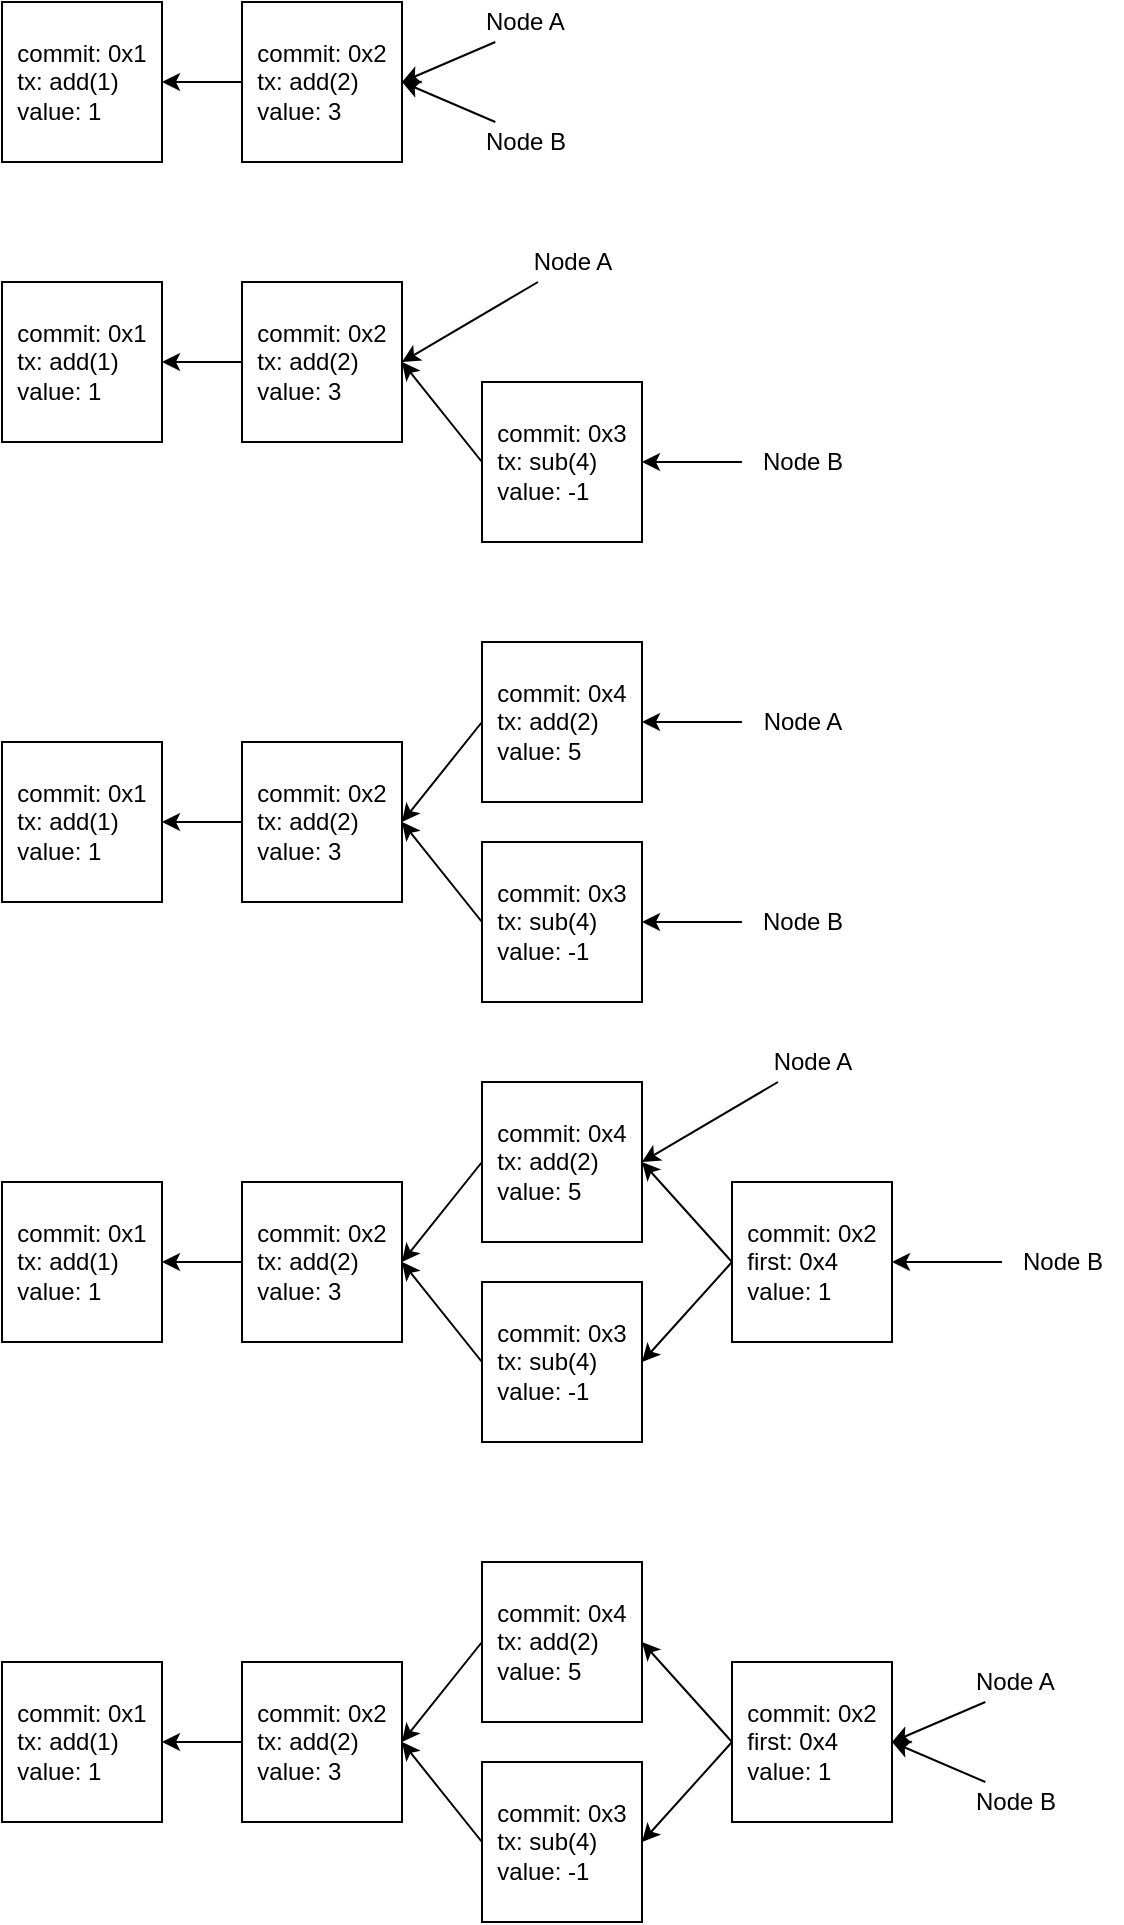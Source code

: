 <mxfile version="10.6.5" type="github"><diagram id="84zEe5le7wlP25wJuUxJ" name="Page-1"><mxGraphModel dx="918" dy="576" grid="1" gridSize="10" guides="1" tooltips="1" connect="1" arrows="1" fold="1" page="1" pageScale="1" pageWidth="850" pageHeight="1100" math="0" shadow="0"><root><mxCell id="0"/><mxCell id="1" parent="0"/><mxCell id="6LDQn4oT18vHjXfwOo6M-1" value="&lt;div style=&quot;text-align: left&quot;&gt;&lt;span&gt;commit: 0x1&lt;/span&gt;&lt;/div&gt;&lt;div style=&quot;text-align: left&quot;&gt;&lt;span&gt;tx: add(1)&lt;/span&gt;&lt;/div&gt;&lt;div style=&quot;text-align: left&quot;&gt;&lt;span&gt;value: 1&lt;/span&gt;&lt;/div&gt;" style="whiteSpace=wrap;html=1;aspect=fixed;" vertex="1" parent="1"><mxGeometry x="20" y="20" width="80" height="80" as="geometry"/></mxCell><mxCell id="6LDQn4oT18vHjXfwOo6M-2" value="&lt;div style=&quot;text-align: left&quot;&gt;&lt;span&gt;commit: 0x2&lt;/span&gt;&lt;/div&gt;&lt;div style=&quot;text-align: left&quot;&gt;&lt;span&gt;tx: add(2)&lt;/span&gt;&lt;/div&gt;&lt;div style=&quot;text-align: left&quot;&gt;&lt;span&gt;value: 3&lt;/span&gt;&lt;/div&gt;" style="whiteSpace=wrap;html=1;aspect=fixed;" vertex="1" parent="1"><mxGeometry x="140" y="20" width="80" height="80" as="geometry"/></mxCell><mxCell id="6LDQn4oT18vHjXfwOo6M-3" value="" style="endArrow=classic;html=1;entryX=1;entryY=0.5;entryDx=0;entryDy=0;" edge="1" parent="1" source="6LDQn4oT18vHjXfwOo6M-2" target="6LDQn4oT18vHjXfwOo6M-1"><mxGeometry width="50" height="50" relative="1" as="geometry"><mxPoint x="20" y="170" as="sourcePoint"/><mxPoint x="70" y="120" as="targetPoint"/></mxGeometry></mxCell><mxCell id="6LDQn4oT18vHjXfwOo6M-4" value="Node A" style="text;html=1;resizable=0;autosize=1;align=left;verticalAlign=middle;points=[];fillColor=none;strokeColor=none;rounded=0;" vertex="1" parent="1"><mxGeometry x="260" y="20" width="60" height="20" as="geometry"/></mxCell><mxCell id="6LDQn4oT18vHjXfwOo6M-5" value="Node B" style="text;html=1;resizable=0;autosize=1;align=left;verticalAlign=middle;points=[];fillColor=none;strokeColor=none;rounded=0;" vertex="1" parent="1"><mxGeometry x="260" y="80" width="60" height="20" as="geometry"/></mxCell><mxCell id="6LDQn4oT18vHjXfwOo6M-6" value="" style="endArrow=classic;html=1;entryX=1;entryY=0.5;entryDx=0;entryDy=0;" edge="1" parent="1" source="6LDQn4oT18vHjXfwOo6M-4" target="6LDQn4oT18vHjXfwOo6M-2"><mxGeometry width="50" height="50" relative="1" as="geometry"><mxPoint x="20" y="170" as="sourcePoint"/><mxPoint x="70" y="120" as="targetPoint"/></mxGeometry></mxCell><mxCell id="6LDQn4oT18vHjXfwOo6M-7" value="" style="endArrow=classic;html=1;entryX=1;entryY=0.5;entryDx=0;entryDy=0;" edge="1" parent="1" source="6LDQn4oT18vHjXfwOo6M-5" target="6LDQn4oT18vHjXfwOo6M-2"><mxGeometry width="50" height="50" relative="1" as="geometry"><mxPoint x="20" y="170" as="sourcePoint"/><mxPoint x="70" y="120" as="targetPoint"/></mxGeometry></mxCell><mxCell id="6LDQn4oT18vHjXfwOo6M-8" value="&lt;div style=&quot;text-align: left&quot;&gt;&lt;span&gt;commit: 0x1&lt;/span&gt;&lt;/div&gt;&lt;div style=&quot;text-align: left&quot;&gt;&lt;span&gt;tx: add(1)&lt;/span&gt;&lt;/div&gt;&lt;div style=&quot;text-align: left&quot;&gt;&lt;span&gt;value: 1&lt;/span&gt;&lt;/div&gt;" style="whiteSpace=wrap;html=1;aspect=fixed;" vertex="1" parent="1"><mxGeometry x="20" y="160" width="80" height="80" as="geometry"/></mxCell><mxCell id="6LDQn4oT18vHjXfwOo6M-9" value="&lt;div style=&quot;text-align: left&quot;&gt;&lt;span&gt;commit: 0x2&lt;/span&gt;&lt;/div&gt;&lt;div style=&quot;text-align: left&quot;&gt;&lt;span&gt;tx: add(2)&lt;/span&gt;&lt;/div&gt;&lt;div style=&quot;text-align: left&quot;&gt;&lt;span&gt;value: 3&lt;/span&gt;&lt;/div&gt;" style="whiteSpace=wrap;html=1;aspect=fixed;" vertex="1" parent="1"><mxGeometry x="140" y="160" width="80" height="80" as="geometry"/></mxCell><mxCell id="6LDQn4oT18vHjXfwOo6M-10" value="" style="endArrow=classic;html=1;entryX=1;entryY=0.5;entryDx=0;entryDy=0;" edge="1" parent="1" source="6LDQn4oT18vHjXfwOo6M-9" target="6LDQn4oT18vHjXfwOo6M-8"><mxGeometry width="50" height="50" relative="1" as="geometry"><mxPoint x="20" y="310" as="sourcePoint"/><mxPoint x="70" y="260" as="targetPoint"/></mxGeometry></mxCell><mxCell id="6LDQn4oT18vHjXfwOo6M-11" value="Node A" style="text;html=1;resizable=0;autosize=1;align=center;verticalAlign=middle;points=[];fillColor=none;strokeColor=none;rounded=0;" vertex="1" parent="1"><mxGeometry x="275" y="140" width="60" height="20" as="geometry"/></mxCell><mxCell id="6LDQn4oT18vHjXfwOo6M-12" value="Node B" style="text;html=1;resizable=0;autosize=1;align=center;verticalAlign=middle;points=[];fillColor=none;strokeColor=none;rounded=0;" vertex="1" parent="1"><mxGeometry x="390" y="240" width="60" height="20" as="geometry"/></mxCell><mxCell id="6LDQn4oT18vHjXfwOo6M-13" value="" style="endArrow=classic;html=1;entryX=1;entryY=0.5;entryDx=0;entryDy=0;" edge="1" parent="1" source="6LDQn4oT18vHjXfwOo6M-11" target="6LDQn4oT18vHjXfwOo6M-9"><mxGeometry width="50" height="50" relative="1" as="geometry"><mxPoint x="20" y="310" as="sourcePoint"/><mxPoint x="70" y="260" as="targetPoint"/></mxGeometry></mxCell><mxCell id="6LDQn4oT18vHjXfwOo6M-14" value="" style="endArrow=classic;html=1;entryX=1;entryY=0.5;entryDx=0;entryDy=0;" edge="1" parent="1" source="6LDQn4oT18vHjXfwOo6M-12" target="6LDQn4oT18vHjXfwOo6M-15"><mxGeometry width="50" height="50" relative="1" as="geometry"><mxPoint x="20" y="310" as="sourcePoint"/><mxPoint x="180" y="310" as="targetPoint"/></mxGeometry></mxCell><mxCell id="6LDQn4oT18vHjXfwOo6M-15" value="&lt;div style=&quot;text-align: left&quot;&gt;&lt;span&gt;commit: 0x3&lt;/span&gt;&lt;/div&gt;&lt;div style=&quot;text-align: left&quot;&gt;&lt;span&gt;tx: sub(4)&lt;/span&gt;&lt;/div&gt;&lt;div style=&quot;text-align: left&quot;&gt;&lt;span&gt;value: -1&lt;/span&gt;&lt;/div&gt;" style="whiteSpace=wrap;html=1;aspect=fixed;" vertex="1" parent="1"><mxGeometry x="260" y="210" width="80" height="80" as="geometry"/></mxCell><mxCell id="6LDQn4oT18vHjXfwOo6M-16" value="" style="endArrow=classic;html=1;entryX=1;entryY=0.5;entryDx=0;entryDy=0;exitX=0;exitY=0.5;exitDx=0;exitDy=0;" edge="1" parent="1" source="6LDQn4oT18vHjXfwOo6M-15" target="6LDQn4oT18vHjXfwOo6M-9"><mxGeometry width="50" height="50" relative="1" as="geometry"><mxPoint x="150" y="210" as="sourcePoint"/><mxPoint x="110" y="210" as="targetPoint"/></mxGeometry></mxCell><mxCell id="6LDQn4oT18vHjXfwOo6M-17" value="&lt;div style=&quot;text-align: left&quot;&gt;&lt;span&gt;commit: 0x1&lt;/span&gt;&lt;/div&gt;&lt;div style=&quot;text-align: left&quot;&gt;&lt;span&gt;tx: add(1)&lt;/span&gt;&lt;/div&gt;&lt;div style=&quot;text-align: left&quot;&gt;&lt;span&gt;value: 1&lt;/span&gt;&lt;/div&gt;" style="whiteSpace=wrap;html=1;aspect=fixed;" vertex="1" parent="1"><mxGeometry x="20" y="390" width="80" height="80" as="geometry"/></mxCell><mxCell id="6LDQn4oT18vHjXfwOo6M-18" value="&lt;div style=&quot;text-align: left&quot;&gt;&lt;span&gt;commit: 0x2&lt;/span&gt;&lt;/div&gt;&lt;div style=&quot;text-align: left&quot;&gt;&lt;span&gt;tx: add(2)&lt;/span&gt;&lt;/div&gt;&lt;div style=&quot;text-align: left&quot;&gt;&lt;span&gt;value: 3&lt;/span&gt;&lt;/div&gt;" style="whiteSpace=wrap;html=1;aspect=fixed;" vertex="1" parent="1"><mxGeometry x="140" y="390" width="80" height="80" as="geometry"/></mxCell><mxCell id="6LDQn4oT18vHjXfwOo6M-19" value="" style="endArrow=classic;html=1;entryX=1;entryY=0.5;entryDx=0;entryDy=0;" edge="1" parent="1" source="6LDQn4oT18vHjXfwOo6M-18" target="6LDQn4oT18vHjXfwOo6M-17"><mxGeometry width="50" height="50" relative="1" as="geometry"><mxPoint x="20" y="540" as="sourcePoint"/><mxPoint x="70" y="490" as="targetPoint"/></mxGeometry></mxCell><mxCell id="6LDQn4oT18vHjXfwOo6M-20" value="Node B" style="text;html=1;resizable=0;autosize=1;align=center;verticalAlign=middle;points=[];fillColor=none;strokeColor=none;rounded=0;" vertex="1" parent="1"><mxGeometry x="390" y="470" width="60" height="20" as="geometry"/></mxCell><mxCell id="6LDQn4oT18vHjXfwOo6M-21" value="" style="endArrow=classic;html=1;entryX=1;entryY=0.5;entryDx=0;entryDy=0;exitX=0;exitY=0.5;exitDx=0;exitDy=0;" edge="1" parent="1" target="6LDQn4oT18vHjXfwOo6M-18" source="6LDQn4oT18vHjXfwOo6M-25"><mxGeometry width="50" height="50" relative="1" as="geometry"><mxPoint x="284" y="390" as="sourcePoint"/><mxPoint x="70" y="490" as="targetPoint"/></mxGeometry></mxCell><mxCell id="6LDQn4oT18vHjXfwOo6M-22" value="" style="endArrow=classic;html=1;entryX=1;entryY=0.5;entryDx=0;entryDy=0;" edge="1" parent="1" source="6LDQn4oT18vHjXfwOo6M-20"><mxGeometry width="50" height="50" relative="1" as="geometry"><mxPoint x="20" y="540" as="sourcePoint"/><mxPoint x="340" y="480" as="targetPoint"/></mxGeometry></mxCell><mxCell id="6LDQn4oT18vHjXfwOo6M-23" value="&lt;div style=&quot;text-align: left&quot;&gt;&lt;span&gt;commit: 0x3&lt;/span&gt;&lt;/div&gt;&lt;div style=&quot;text-align: left&quot;&gt;&lt;span&gt;tx: sub(4)&lt;/span&gt;&lt;/div&gt;&lt;div style=&quot;text-align: left&quot;&gt;&lt;span&gt;value: -1&lt;/span&gt;&lt;/div&gt;" style="whiteSpace=wrap;html=1;aspect=fixed;" vertex="1" parent="1"><mxGeometry x="260" y="440" width="80" height="80" as="geometry"/></mxCell><mxCell id="6LDQn4oT18vHjXfwOo6M-24" value="" style="endArrow=classic;html=1;entryX=1;entryY=0.5;entryDx=0;entryDy=0;exitX=0;exitY=0.5;exitDx=0;exitDy=0;" edge="1" parent="1" target="6LDQn4oT18vHjXfwOo6M-18"><mxGeometry width="50" height="50" relative="1" as="geometry"><mxPoint x="260" y="480" as="sourcePoint"/><mxPoint x="110" y="440" as="targetPoint"/></mxGeometry></mxCell><mxCell id="6LDQn4oT18vHjXfwOo6M-25" value="&lt;div style=&quot;text-align: left&quot;&gt;&lt;span&gt;commit: 0x4&lt;/span&gt;&lt;/div&gt;&lt;div style=&quot;text-align: left&quot;&gt;&lt;span&gt;tx: add(2)&lt;/span&gt;&lt;/div&gt;&lt;div style=&quot;text-align: left&quot;&gt;&lt;span&gt;value: 5&lt;/span&gt;&lt;/div&gt;" style="whiteSpace=wrap;html=1;aspect=fixed;" vertex="1" parent="1"><mxGeometry x="260" y="340" width="80" height="80" as="geometry"/></mxCell><mxCell id="6LDQn4oT18vHjXfwOo6M-26" value="Node A" style="text;html=1;resizable=0;autosize=1;align=center;verticalAlign=middle;points=[];fillColor=none;strokeColor=none;rounded=0;" vertex="1" parent="1"><mxGeometry x="390" y="370" width="60" height="20" as="geometry"/></mxCell><mxCell id="6LDQn4oT18vHjXfwOo6M-27" value="" style="endArrow=classic;html=1;entryX=1;entryY=0.5;entryDx=0;entryDy=0;" edge="1" parent="1" source="6LDQn4oT18vHjXfwOo6M-26" target="6LDQn4oT18vHjXfwOo6M-25"><mxGeometry width="50" height="50" relative="1" as="geometry"><mxPoint x="220" y="480" as="sourcePoint"/><mxPoint x="420" y="370" as="targetPoint"/></mxGeometry></mxCell><mxCell id="6LDQn4oT18vHjXfwOo6M-28" value="&lt;div style=&quot;text-align: left&quot;&gt;&lt;span&gt;commit: 0x1&lt;/span&gt;&lt;/div&gt;&lt;div style=&quot;text-align: left&quot;&gt;&lt;span&gt;tx: add(1)&lt;/span&gt;&lt;/div&gt;&lt;div style=&quot;text-align: left&quot;&gt;&lt;span&gt;value: 1&lt;/span&gt;&lt;/div&gt;" style="whiteSpace=wrap;html=1;aspect=fixed;" vertex="1" parent="1"><mxGeometry x="20" y="610" width="80" height="80" as="geometry"/></mxCell><mxCell id="6LDQn4oT18vHjXfwOo6M-29" value="&lt;div style=&quot;text-align: left&quot;&gt;&lt;span&gt;commit: 0x2&lt;/span&gt;&lt;/div&gt;&lt;div style=&quot;text-align: left&quot;&gt;&lt;span&gt;tx: add(2)&lt;/span&gt;&lt;/div&gt;&lt;div style=&quot;text-align: left&quot;&gt;&lt;span&gt;value: 3&lt;/span&gt;&lt;/div&gt;" style="whiteSpace=wrap;html=1;aspect=fixed;" vertex="1" parent="1"><mxGeometry x="140" y="610" width="80" height="80" as="geometry"/></mxCell><mxCell id="6LDQn4oT18vHjXfwOo6M-30" value="" style="endArrow=classic;html=1;entryX=1;entryY=0.5;entryDx=0;entryDy=0;" edge="1" parent="1" source="6LDQn4oT18vHjXfwOo6M-29" target="6LDQn4oT18vHjXfwOo6M-28"><mxGeometry width="50" height="50" relative="1" as="geometry"><mxPoint x="20" y="760" as="sourcePoint"/><mxPoint x="70" y="710" as="targetPoint"/></mxGeometry></mxCell><mxCell id="6LDQn4oT18vHjXfwOo6M-32" value="" style="endArrow=classic;html=1;entryX=1;entryY=0.5;entryDx=0;entryDy=0;exitX=0;exitY=0.5;exitDx=0;exitDy=0;" edge="1" parent="1" source="6LDQn4oT18vHjXfwOo6M-36" target="6LDQn4oT18vHjXfwOo6M-29"><mxGeometry width="50" height="50" relative="1" as="geometry"><mxPoint x="284" y="610" as="sourcePoint"/><mxPoint x="70" y="710" as="targetPoint"/></mxGeometry></mxCell><mxCell id="6LDQn4oT18vHjXfwOo6M-33" value="" style="endArrow=classic;html=1;entryX=1;entryY=0.5;entryDx=0;entryDy=0;exitX=0;exitY=0.5;exitDx=0;exitDy=0;" edge="1" parent="1" source="6LDQn4oT18vHjXfwOo6M-39"><mxGeometry width="50" height="50" relative="1" as="geometry"><mxPoint x="390" y="700" as="sourcePoint"/><mxPoint x="340" y="700" as="targetPoint"/></mxGeometry></mxCell><mxCell id="6LDQn4oT18vHjXfwOo6M-34" value="&lt;div style=&quot;text-align: left&quot;&gt;&lt;span&gt;commit: 0x3&lt;/span&gt;&lt;/div&gt;&lt;div style=&quot;text-align: left&quot;&gt;&lt;span&gt;tx: sub(4)&lt;/span&gt;&lt;/div&gt;&lt;div style=&quot;text-align: left&quot;&gt;&lt;span&gt;value: -1&lt;/span&gt;&lt;/div&gt;" style="whiteSpace=wrap;html=1;aspect=fixed;" vertex="1" parent="1"><mxGeometry x="260" y="660" width="80" height="80" as="geometry"/></mxCell><mxCell id="6LDQn4oT18vHjXfwOo6M-35" value="" style="endArrow=classic;html=1;entryX=1;entryY=0.5;entryDx=0;entryDy=0;exitX=0;exitY=0.5;exitDx=0;exitDy=0;" edge="1" parent="1" target="6LDQn4oT18vHjXfwOo6M-29"><mxGeometry width="50" height="50" relative="1" as="geometry"><mxPoint x="260" y="700" as="sourcePoint"/><mxPoint x="110" y="660" as="targetPoint"/></mxGeometry></mxCell><mxCell id="6LDQn4oT18vHjXfwOo6M-36" value="&lt;div style=&quot;text-align: left&quot;&gt;&lt;span&gt;commit: 0x4&lt;/span&gt;&lt;/div&gt;&lt;div style=&quot;text-align: left&quot;&gt;&lt;span&gt;tx: add(2)&lt;/span&gt;&lt;/div&gt;&lt;div style=&quot;text-align: left&quot;&gt;&lt;span&gt;value: 5&lt;/span&gt;&lt;/div&gt;" style="whiteSpace=wrap;html=1;aspect=fixed;" vertex="1" parent="1"><mxGeometry x="260" y="560" width="80" height="80" as="geometry"/></mxCell><mxCell id="6LDQn4oT18vHjXfwOo6M-38" value="" style="endArrow=classic;html=1;entryX=1;entryY=0.5;entryDx=0;entryDy=0;exitX=0;exitY=0.5;exitDx=0;exitDy=0;" edge="1" parent="1" source="6LDQn4oT18vHjXfwOo6M-39" target="6LDQn4oT18vHjXfwOo6M-36"><mxGeometry width="50" height="50" relative="1" as="geometry"><mxPoint x="390" y="600" as="sourcePoint"/><mxPoint x="420" y="590" as="targetPoint"/></mxGeometry></mxCell><mxCell id="6LDQn4oT18vHjXfwOo6M-39" value="&lt;div style=&quot;text-align: left&quot;&gt;&lt;span&gt;commit: 0x2&lt;/span&gt;&lt;/div&gt;&lt;div style=&quot;text-align: left&quot;&gt;&lt;span&gt;first: 0x4&lt;/span&gt;&lt;/div&gt;&lt;div style=&quot;text-align: left&quot;&gt;&lt;span&gt;value: 1&lt;/span&gt;&lt;/div&gt;" style="whiteSpace=wrap;html=1;aspect=fixed;" vertex="1" parent="1"><mxGeometry x="385" y="610" width="80" height="80" as="geometry"/></mxCell><mxCell id="6LDQn4oT18vHjXfwOo6M-40" value="Node B" style="text;html=1;resizable=0;autosize=1;align=center;verticalAlign=middle;points=[];fillColor=none;strokeColor=none;rounded=0;" vertex="1" parent="1"><mxGeometry x="520" y="640" width="60" height="20" as="geometry"/></mxCell><mxCell id="6LDQn4oT18vHjXfwOo6M-41" value="" style="endArrow=classic;html=1;entryX=1;entryY=0.5;entryDx=0;entryDy=0;" edge="1" parent="1" source="6LDQn4oT18vHjXfwOo6M-40" target="6LDQn4oT18vHjXfwOo6M-39"><mxGeometry width="50" height="50" relative="1" as="geometry"><mxPoint x="150" y="710" as="sourcePoint"/><mxPoint x="470" y="650" as="targetPoint"/></mxGeometry></mxCell><mxCell id="6LDQn4oT18vHjXfwOo6M-43" value="Node A" style="text;html=1;resizable=0;autosize=1;align=center;verticalAlign=middle;points=[];fillColor=none;strokeColor=none;rounded=0;" vertex="1" parent="1"><mxGeometry x="395" y="540" width="60" height="20" as="geometry"/></mxCell><mxCell id="6LDQn4oT18vHjXfwOo6M-44" value="" style="endArrow=classic;html=1;entryX=1;entryY=0.5;entryDx=0;entryDy=0;" edge="1" parent="1" source="6LDQn4oT18vHjXfwOo6M-43" target="6LDQn4oT18vHjXfwOo6M-36"><mxGeometry width="50" height="50" relative="1" as="geometry"><mxPoint x="140" y="710" as="sourcePoint"/><mxPoint x="340" y="600" as="targetPoint"/></mxGeometry></mxCell><mxCell id="6LDQn4oT18vHjXfwOo6M-45" value="&lt;div style=&quot;text-align: left&quot;&gt;&lt;span&gt;commit: 0x1&lt;/span&gt;&lt;/div&gt;&lt;div style=&quot;text-align: left&quot;&gt;&lt;span&gt;tx: add(1)&lt;/span&gt;&lt;/div&gt;&lt;div style=&quot;text-align: left&quot;&gt;&lt;span&gt;value: 1&lt;/span&gt;&lt;/div&gt;" style="whiteSpace=wrap;html=1;aspect=fixed;" vertex="1" parent="1"><mxGeometry x="20" y="850" width="80" height="80" as="geometry"/></mxCell><mxCell id="6LDQn4oT18vHjXfwOo6M-46" value="&lt;div style=&quot;text-align: left&quot;&gt;&lt;span&gt;commit: 0x2&lt;/span&gt;&lt;/div&gt;&lt;div style=&quot;text-align: left&quot;&gt;&lt;span&gt;tx: add(2)&lt;/span&gt;&lt;/div&gt;&lt;div style=&quot;text-align: left&quot;&gt;&lt;span&gt;value: 3&lt;/span&gt;&lt;/div&gt;" style="whiteSpace=wrap;html=1;aspect=fixed;" vertex="1" parent="1"><mxGeometry x="140" y="850" width="80" height="80" as="geometry"/></mxCell><mxCell id="6LDQn4oT18vHjXfwOo6M-47" value="" style="endArrow=classic;html=1;entryX=1;entryY=0.5;entryDx=0;entryDy=0;" edge="1" parent="1" source="6LDQn4oT18vHjXfwOo6M-46" target="6LDQn4oT18vHjXfwOo6M-45"><mxGeometry width="50" height="50" relative="1" as="geometry"><mxPoint x="20" y="1000" as="sourcePoint"/><mxPoint x="70" y="950" as="targetPoint"/></mxGeometry></mxCell><mxCell id="6LDQn4oT18vHjXfwOo6M-48" value="" style="endArrow=classic;html=1;entryX=1;entryY=0.5;entryDx=0;entryDy=0;exitX=0;exitY=0.5;exitDx=0;exitDy=0;" edge="1" parent="1" source="6LDQn4oT18vHjXfwOo6M-52" target="6LDQn4oT18vHjXfwOo6M-46"><mxGeometry width="50" height="50" relative="1" as="geometry"><mxPoint x="284" y="850" as="sourcePoint"/><mxPoint x="70" y="950" as="targetPoint"/></mxGeometry></mxCell><mxCell id="6LDQn4oT18vHjXfwOo6M-49" value="" style="endArrow=classic;html=1;entryX=1;entryY=0.5;entryDx=0;entryDy=0;exitX=0;exitY=0.5;exitDx=0;exitDy=0;" edge="1" parent="1" source="6LDQn4oT18vHjXfwOo6M-54"><mxGeometry width="50" height="50" relative="1" as="geometry"><mxPoint x="390" y="940" as="sourcePoint"/><mxPoint x="340" y="940" as="targetPoint"/></mxGeometry></mxCell><mxCell id="6LDQn4oT18vHjXfwOo6M-50" value="&lt;div style=&quot;text-align: left&quot;&gt;&lt;span&gt;commit: 0x3&lt;/span&gt;&lt;/div&gt;&lt;div style=&quot;text-align: left&quot;&gt;&lt;span&gt;tx: sub(4)&lt;/span&gt;&lt;/div&gt;&lt;div style=&quot;text-align: left&quot;&gt;&lt;span&gt;value: -1&lt;/span&gt;&lt;/div&gt;" style="whiteSpace=wrap;html=1;aspect=fixed;" vertex="1" parent="1"><mxGeometry x="260" y="900" width="80" height="80" as="geometry"/></mxCell><mxCell id="6LDQn4oT18vHjXfwOo6M-51" value="" style="endArrow=classic;html=1;entryX=1;entryY=0.5;entryDx=0;entryDy=0;exitX=0;exitY=0.5;exitDx=0;exitDy=0;" edge="1" parent="1" target="6LDQn4oT18vHjXfwOo6M-46"><mxGeometry width="50" height="50" relative="1" as="geometry"><mxPoint x="260" y="940" as="sourcePoint"/><mxPoint x="110" y="900" as="targetPoint"/></mxGeometry></mxCell><mxCell id="6LDQn4oT18vHjXfwOo6M-52" value="&lt;div style=&quot;text-align: left&quot;&gt;&lt;span&gt;commit: 0x4&lt;/span&gt;&lt;/div&gt;&lt;div style=&quot;text-align: left&quot;&gt;&lt;span&gt;tx: add(2)&lt;/span&gt;&lt;/div&gt;&lt;div style=&quot;text-align: left&quot;&gt;&lt;span&gt;value: 5&lt;/span&gt;&lt;/div&gt;" style="whiteSpace=wrap;html=1;aspect=fixed;" vertex="1" parent="1"><mxGeometry x="260" y="800" width="80" height="80" as="geometry"/></mxCell><mxCell id="6LDQn4oT18vHjXfwOo6M-53" value="" style="endArrow=classic;html=1;entryX=1;entryY=0.5;entryDx=0;entryDy=0;exitX=0;exitY=0.5;exitDx=0;exitDy=0;" edge="1" parent="1" source="6LDQn4oT18vHjXfwOo6M-54" target="6LDQn4oT18vHjXfwOo6M-52"><mxGeometry width="50" height="50" relative="1" as="geometry"><mxPoint x="390" y="840" as="sourcePoint"/><mxPoint x="420" y="830" as="targetPoint"/></mxGeometry></mxCell><mxCell id="6LDQn4oT18vHjXfwOo6M-54" value="&lt;div style=&quot;text-align: left&quot;&gt;&lt;span&gt;commit: 0x2&lt;/span&gt;&lt;/div&gt;&lt;div style=&quot;text-align: left&quot;&gt;&lt;span&gt;first: 0x4&lt;/span&gt;&lt;/div&gt;&lt;div style=&quot;text-align: left&quot;&gt;&lt;span&gt;value: 1&lt;/span&gt;&lt;/div&gt;" style="whiteSpace=wrap;html=1;aspect=fixed;" vertex="1" parent="1"><mxGeometry x="385" y="850" width="80" height="80" as="geometry"/></mxCell><mxCell id="6LDQn4oT18vHjXfwOo6M-59" value="Node A" style="text;html=1;resizable=0;autosize=1;align=left;verticalAlign=middle;points=[];fillColor=none;strokeColor=none;rounded=0;" vertex="1" parent="1"><mxGeometry x="505" y="850" width="60" height="20" as="geometry"/></mxCell><mxCell id="6LDQn4oT18vHjXfwOo6M-60" value="Node B" style="text;html=1;resizable=0;autosize=1;align=left;verticalAlign=middle;points=[];fillColor=none;strokeColor=none;rounded=0;" vertex="1" parent="1"><mxGeometry x="505" y="910" width="60" height="20" as="geometry"/></mxCell><mxCell id="6LDQn4oT18vHjXfwOo6M-61" value="" style="endArrow=classic;html=1;entryX=1;entryY=0.5;entryDx=0;entryDy=0;" edge="1" parent="1" source="6LDQn4oT18vHjXfwOo6M-59" target="6LDQn4oT18vHjXfwOo6M-54"><mxGeometry width="50" height="50" relative="1" as="geometry"><mxPoint x="265" y="1000" as="sourcePoint"/><mxPoint x="465" y="890" as="targetPoint"/></mxGeometry></mxCell><mxCell id="6LDQn4oT18vHjXfwOo6M-62" value="" style="endArrow=classic;html=1;entryX=1;entryY=0.5;entryDx=0;entryDy=0;" edge="1" parent="1" source="6LDQn4oT18vHjXfwOo6M-60" target="6LDQn4oT18vHjXfwOo6M-54"><mxGeometry width="50" height="50" relative="1" as="geometry"><mxPoint x="265" y="1000" as="sourcePoint"/><mxPoint x="465" y="890" as="targetPoint"/></mxGeometry></mxCell></root></mxGraphModel></diagram></mxfile>